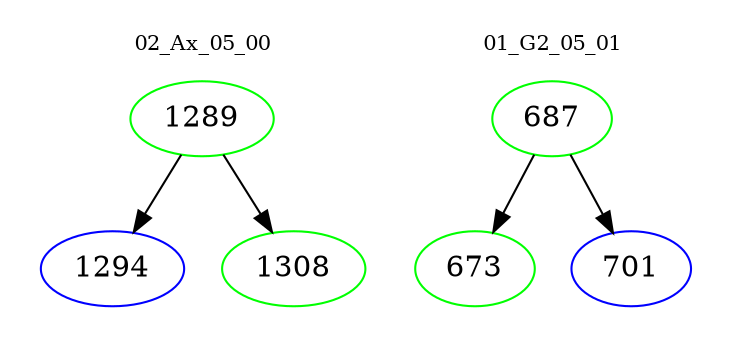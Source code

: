 digraph{
subgraph cluster_0 {
color = white
label = "02_Ax_05_00";
fontsize=10;
T0_1289 [label="1289", color="green"]
T0_1289 -> T0_1294 [color="black"]
T0_1294 [label="1294", color="blue"]
T0_1289 -> T0_1308 [color="black"]
T0_1308 [label="1308", color="green"]
}
subgraph cluster_1 {
color = white
label = "01_G2_05_01";
fontsize=10;
T1_687 [label="687", color="green"]
T1_687 -> T1_673 [color="black"]
T1_673 [label="673", color="green"]
T1_687 -> T1_701 [color="black"]
T1_701 [label="701", color="blue"]
}
}
